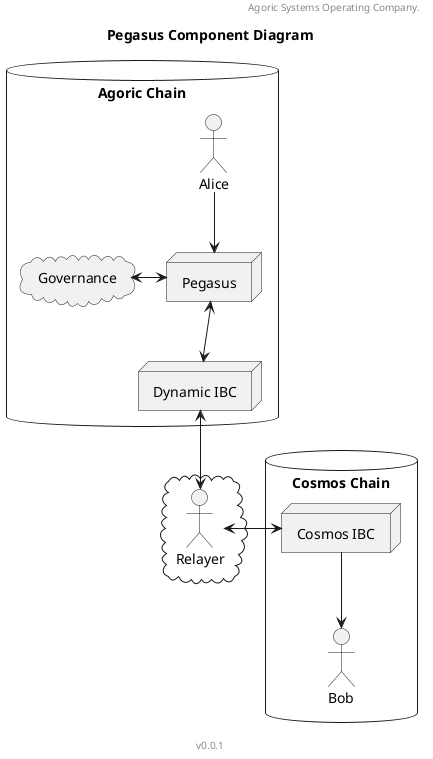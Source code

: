 @startuml
'https://plantuml.com/component-diagram
header Agoric Systems Operating Company.
footer v0.0.1
title Pegasus Component Diagram

skinparam componentStyle rectangle
skinparam defaultTextAlignment center

database "Agoric Chain" {
    actor "Alice" as alice
    cloud "Governance" as gov

    node "Dynamic IBC" as dIBC
    node "Pegasus" as pegasus
    pegasus <--> dIBC
}

database "Cosmos Chain" {
    node "Cosmos IBC" as cIBC
    actor "Bob" as bob
}
cloud {
    actor "Relayer" as relayer

    relayer <-u-> dIBC
    relayer <-r-> cIBC
}
alice -d-> pegasus
cIBC -d-> bob

gov <-> pegasus
@enduml